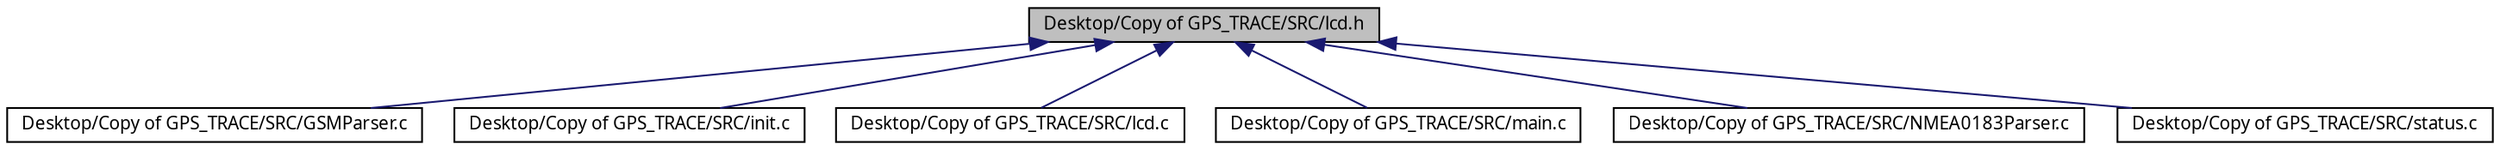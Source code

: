 digraph G
{
  edge [fontname="FreeSans.ttf",fontsize=10,labelfontname="FreeSans.ttf",labelfontsize=10];
  node [fontname="FreeSans.ttf",fontsize=10,shape=record];
  Node1 [label="Desktop/Copy of GPS_TRACE/SRC/lcd.h",height=0.2,width=0.4,color="black", fillcolor="grey75", style="filled" fontcolor="black"];
  Node1 -> Node2 [dir=back,color="midnightblue",fontsize=10,style="solid"];
  Node2 [label="Desktop/Copy of GPS_TRACE/SRC/GSMParser.c",height=0.2,width=0.4,color="black", fillcolor="white", style="filled",URL="$_g_s_m_parser_8c.html"];
  Node1 -> Node3 [dir=back,color="midnightblue",fontsize=10,style="solid"];
  Node3 [label="Desktop/Copy of GPS_TRACE/SRC/init.c",height=0.2,width=0.4,color="black", fillcolor="white", style="filled",URL="$init_8c.html"];
  Node1 -> Node4 [dir=back,color="midnightblue",fontsize=10,style="solid"];
  Node4 [label="Desktop/Copy of GPS_TRACE/SRC/lcd.c",height=0.2,width=0.4,color="black", fillcolor="white", style="filled",URL="$lcd_8c.html"];
  Node1 -> Node5 [dir=back,color="midnightblue",fontsize=10,style="solid"];
  Node5 [label="Desktop/Copy of GPS_TRACE/SRC/main.c",height=0.2,width=0.4,color="black", fillcolor="white", style="filled",URL="$main_8c.html"];
  Node1 -> Node6 [dir=back,color="midnightblue",fontsize=10,style="solid"];
  Node6 [label="Desktop/Copy of GPS_TRACE/SRC/NMEA0183Parser.c",height=0.2,width=0.4,color="black", fillcolor="white", style="filled",URL="$_n_m_e_a0183_parser_8c.html"];
  Node1 -> Node7 [dir=back,color="midnightblue",fontsize=10,style="solid"];
  Node7 [label="Desktop/Copy of GPS_TRACE/SRC/status.c",height=0.2,width=0.4,color="black", fillcolor="white", style="filled",URL="$status_8c.html"];
}
